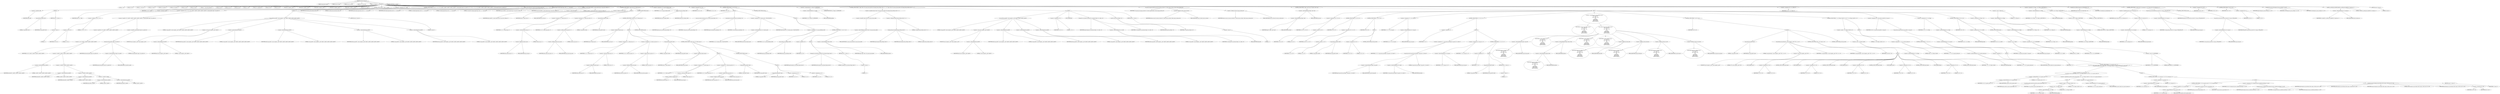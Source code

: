 digraph hostapd_notif_assoc {  
"1000123" [label = "(METHOD,hostapd_notif_assoc)" ]
"1000124" [label = "(PARAM,hostapd_data *hapd)" ]
"1000125" [label = "(PARAM,const u8 *addr)" ]
"1000126" [label = "(PARAM,const u8 *req_ies)" ]
"1000127" [label = "(PARAM,size_t req_ies_len)" ]
"1000128" [label = "(PARAM,int reassoc)" ]
"1000129" [label = "(BLOCK,,)" ]
"1000130" [label = "(LOCAL,v7: int)" ]
"1000131" [label = "(LOCAL,v10: int)" ]
"1000132" [label = "(LOCAL,v11: const u8 *)" ]
"1000133" [label = "(LOCAL,v12: size_t)" ]
"1000134" [label = "(LOCAL,v13: sta_info *)" ]
"1000135" [label = "(LOCAL,v14: sta_info *)" ]
"1000136" [label = "(LOCAL,v15: int)" ]
"1000137" [label = "(LOCAL,v16: bool)" ]
"1000138" [label = "(LOCAL,v17: wpa_state_machine *)" ]
"1000139" [label = "(LOCAL,v18: int)" ]
"1000140" [label = "(LOCAL,v19: u8 *)" ]
"1000141" [label = "(LOCAL,v20: int)" ]
"1000142" [label = "(LOCAL,v21: u32)" ]
"1000143" [label = "(LOCAL,v22: unsigned int)" ]
"1000144" [label = "(LOCAL,v23: int)" ]
"1000145" [label = "(LOCAL,v24: int)" ]
"1000146" [label = "(LOCAL,fmt: unsigned __int8 *)" ]
"1000147" [label = "(LOCAL,fmta: unsigned __int8 *)" ]
"1000148" [label = "(LOCAL,fmtb: unsigned __int8 *)" ]
"1000149" [label = "(LOCAL,fmtc: unsigned __int8 *)" ]
"1000150" [label = "(LOCAL,elems: ieee802_11_elems)" ]
"1000151" [label = "(LOCAL,buf: u8 [ 1064 ])" ]
"1000152" [label = "(CONTROL_STRUCTURE,if ( !addr ),if ( !addr ))" ]
"1000153" [label = "(<operator>.logicalNot,!addr)" ]
"1000154" [label = "(IDENTIFIER,addr,!addr)" ]
"1000155" [label = "(BLOCK,,)" ]
"1000156" [label = "(wpa_printf,wpa_printf(2, fmt))" ]
"1000157" [label = "(LITERAL,2,wpa_printf(2, fmt))" ]
"1000158" [label = "(IDENTIFIER,fmt,wpa_printf(2, fmt))" ]
"1000159" [label = "(RETURN,return -1;,return -1;)" ]
"1000160" [label = "(<operator>.minus,-1)" ]
"1000161" [label = "(LITERAL,1,-1)" ]
"1000162" [label = "(<operator>.assignment,v10 = *addr)" ]
"1000163" [label = "(IDENTIFIER,v10,v10 = *addr)" ]
"1000164" [label = "(<operator>.indirection,*addr)" ]
"1000165" [label = "(IDENTIFIER,addr,v10 = *addr)" ]
"1000166" [label = "(CONTROL_STRUCTURE,if ( (v10 & 1) != 0 || !(v10 | addr[1] | addr[2] | addr[3] | addr[4] | addr[5]) || !memcmp(addr, hapd->own_addr, 6u) ),if ( (v10 & 1) != 0 || !(v10 | addr[1] | addr[2] | addr[3] | addr[4] | addr[5]) || !memcmp(addr, hapd->own_addr, 6u) ))" ]
"1000167" [label = "(<operator>.logicalOr,(v10 & 1) != 0 || !(v10 | addr[1] | addr[2] | addr[3] | addr[4] | addr[5]) || !memcmp(addr, hapd->own_addr, 6u))" ]
"1000168" [label = "(<operator>.notEquals,(v10 & 1) != 0)" ]
"1000169" [label = "(<operator>.and,v10 & 1)" ]
"1000170" [label = "(IDENTIFIER,v10,v10 & 1)" ]
"1000171" [label = "(LITERAL,1,v10 & 1)" ]
"1000172" [label = "(LITERAL,0,(v10 & 1) != 0)" ]
"1000173" [label = "(<operator>.logicalOr,!(v10 | addr[1] | addr[2] | addr[3] | addr[4] | addr[5]) || !memcmp(addr, hapd->own_addr, 6u))" ]
"1000174" [label = "(<operator>.logicalNot,!(v10 | addr[1] | addr[2] | addr[3] | addr[4] | addr[5]))" ]
"1000175" [label = "(<operator>.or,v10 | addr[1] | addr[2] | addr[3] | addr[4] | addr[5])" ]
"1000176" [label = "(IDENTIFIER,v10,v10 | addr[1] | addr[2] | addr[3] | addr[4] | addr[5])" ]
"1000177" [label = "(<operator>.or,addr[1] | addr[2] | addr[3] | addr[4] | addr[5])" ]
"1000178" [label = "(<operator>.indirectIndexAccess,addr[1])" ]
"1000179" [label = "(IDENTIFIER,addr,addr[1] | addr[2] | addr[3] | addr[4] | addr[5])" ]
"1000180" [label = "(LITERAL,1,addr[1] | addr[2] | addr[3] | addr[4] | addr[5])" ]
"1000181" [label = "(<operator>.or,addr[2] | addr[3] | addr[4] | addr[5])" ]
"1000182" [label = "(<operator>.indirectIndexAccess,addr[2])" ]
"1000183" [label = "(IDENTIFIER,addr,addr[2] | addr[3] | addr[4] | addr[5])" ]
"1000184" [label = "(LITERAL,2,addr[2] | addr[3] | addr[4] | addr[5])" ]
"1000185" [label = "(<operator>.or,addr[3] | addr[4] | addr[5])" ]
"1000186" [label = "(<operator>.indirectIndexAccess,addr[3])" ]
"1000187" [label = "(IDENTIFIER,addr,addr[3] | addr[4] | addr[5])" ]
"1000188" [label = "(LITERAL,3,addr[3] | addr[4] | addr[5])" ]
"1000189" [label = "(<operator>.or,addr[4] | addr[5])" ]
"1000190" [label = "(<operator>.indirectIndexAccess,addr[4])" ]
"1000191" [label = "(IDENTIFIER,addr,addr[4] | addr[5])" ]
"1000192" [label = "(LITERAL,4,addr[4] | addr[5])" ]
"1000193" [label = "(<operator>.indirectIndexAccess,addr[5])" ]
"1000194" [label = "(IDENTIFIER,addr,addr[4] | addr[5])" ]
"1000195" [label = "(LITERAL,5,addr[4] | addr[5])" ]
"1000196" [label = "(<operator>.logicalNot,!memcmp(addr, hapd->own_addr, 6u))" ]
"1000197" [label = "(memcmp,memcmp(addr, hapd->own_addr, 6u))" ]
"1000198" [label = "(IDENTIFIER,addr,memcmp(addr, hapd->own_addr, 6u))" ]
"1000199" [label = "(<operator>.indirectFieldAccess,hapd->own_addr)" ]
"1000200" [label = "(IDENTIFIER,hapd,memcmp(addr, hapd->own_addr, 6u))" ]
"1000201" [label = "(FIELD_IDENTIFIER,own_addr,own_addr)" ]
"1000202" [label = "(LITERAL,6u,memcmp(addr, hapd->own_addr, 6u))" ]
"1000203" [label = "(BLOCK,,)" ]
"1000204" [label = "(wpa_printf,wpa_printf(2, (const unsigned __int8 *)addr[1], addr[2], addr[3], addr[4], addr[5]))" ]
"1000205" [label = "(LITERAL,2,wpa_printf(2, (const unsigned __int8 *)addr[1], addr[2], addr[3], addr[4], addr[5]))" ]
"1000206" [label = "(<operator>.cast,(const unsigned __int8 *)addr[1])" ]
"1000207" [label = "(UNKNOWN,const unsigned __int8 *,const unsigned __int8 *)" ]
"1000208" [label = "(<operator>.indirectIndexAccess,addr[1])" ]
"1000209" [label = "(IDENTIFIER,addr,(const unsigned __int8 *)addr[1])" ]
"1000210" [label = "(LITERAL,1,(const unsigned __int8 *)addr[1])" ]
"1000211" [label = "(<operator>.indirectIndexAccess,addr[2])" ]
"1000212" [label = "(IDENTIFIER,addr,wpa_printf(2, (const unsigned __int8 *)addr[1], addr[2], addr[3], addr[4], addr[5]))" ]
"1000213" [label = "(LITERAL,2,wpa_printf(2, (const unsigned __int8 *)addr[1], addr[2], addr[3], addr[4], addr[5]))" ]
"1000214" [label = "(<operator>.indirectIndexAccess,addr[3])" ]
"1000215" [label = "(IDENTIFIER,addr,wpa_printf(2, (const unsigned __int8 *)addr[1], addr[2], addr[3], addr[4], addr[5]))" ]
"1000216" [label = "(LITERAL,3,wpa_printf(2, (const unsigned __int8 *)addr[1], addr[2], addr[3], addr[4], addr[5]))" ]
"1000217" [label = "(<operator>.indirectIndexAccess,addr[4])" ]
"1000218" [label = "(IDENTIFIER,addr,wpa_printf(2, (const unsigned __int8 *)addr[1], addr[2], addr[3], addr[4], addr[5]))" ]
"1000219" [label = "(LITERAL,4,wpa_printf(2, (const unsigned __int8 *)addr[1], addr[2], addr[3], addr[4], addr[5]))" ]
"1000220" [label = "(<operator>.indirectIndexAccess,addr[5])" ]
"1000221" [label = "(IDENTIFIER,addr,wpa_printf(2, (const unsigned __int8 *)addr[1], addr[2], addr[3], addr[4], addr[5]))" ]
"1000222" [label = "(LITERAL,5,wpa_printf(2, (const unsigned __int8 *)addr[1], addr[2], addr[3], addr[4], addr[5]))" ]
"1000223" [label = "(RETURN,return 0;,return 0;)" ]
"1000224" [label = "(LITERAL,0,return 0;)" ]
"1000225" [label = "(random_add_randomness,random_add_randomness(addr, 6u))" ]
"1000226" [label = "(IDENTIFIER,addr,random_add_randomness(addr, 6u))" ]
"1000227" [label = "(LITERAL,6u,random_add_randomness(addr, 6u))" ]
"1000228" [label = "(hostapd_logger,hostapd_logger(hapd, addr, 1u, 2, \"associated\"))" ]
"1000229" [label = "(IDENTIFIER,hapd,hostapd_logger(hapd, addr, 1u, 2, \"associated\"))" ]
"1000230" [label = "(IDENTIFIER,addr,hostapd_logger(hapd, addr, 1u, 2, \"associated\"))" ]
"1000231" [label = "(LITERAL,1u,hostapd_logger(hapd, addr, 1u, 2, \"associated\"))" ]
"1000232" [label = "(LITERAL,2,hostapd_logger(hapd, addr, 1u, 2, \"associated\"))" ]
"1000233" [label = "(LITERAL,\"associated\",hostapd_logger(hapd, addr, 1u, 2, \"associated\"))" ]
"1000234" [label = "(ieee802_11_parse_elems,ieee802_11_parse_elems(req_ies, req_ies_len, &elems, 0))" ]
"1000235" [label = "(IDENTIFIER,req_ies,ieee802_11_parse_elems(req_ies, req_ies_len, &elems, 0))" ]
"1000236" [label = "(IDENTIFIER,req_ies_len,ieee802_11_parse_elems(req_ies, req_ies_len, &elems, 0))" ]
"1000237" [label = "(<operator>.addressOf,&elems)" ]
"1000238" [label = "(IDENTIFIER,elems,ieee802_11_parse_elems(req_ies, req_ies_len, &elems, 0))" ]
"1000239" [label = "(LITERAL,0,ieee802_11_parse_elems(req_ies, req_ies_len, &elems, 0))" ]
"1000240" [label = "(CONTROL_STRUCTURE,if ( elems.wps_ie ),if ( elems.wps_ie ))" ]
"1000241" [label = "(<operator>.fieldAccess,elems.wps_ie)" ]
"1000242" [label = "(IDENTIFIER,elems,if ( elems.wps_ie ))" ]
"1000243" [label = "(FIELD_IDENTIFIER,wps_ie,wps_ie)" ]
"1000244" [label = "(BLOCK,,)" ]
"1000245" [label = "(<operator>.assignment,v11 = elems.wps_ie - 2)" ]
"1000246" [label = "(IDENTIFIER,v11,v11 = elems.wps_ie - 2)" ]
"1000247" [label = "(<operator>.subtraction,elems.wps_ie - 2)" ]
"1000248" [label = "(<operator>.fieldAccess,elems.wps_ie)" ]
"1000249" [label = "(IDENTIFIER,elems,elems.wps_ie - 2)" ]
"1000250" [label = "(FIELD_IDENTIFIER,wps_ie,wps_ie)" ]
"1000251" [label = "(LITERAL,2,elems.wps_ie - 2)" ]
"1000252" [label = "(<operator>.assignment,v12 = elems.wps_ie_len + 2)" ]
"1000253" [label = "(IDENTIFIER,v12,v12 = elems.wps_ie_len + 2)" ]
"1000254" [label = "(<operator>.addition,elems.wps_ie_len + 2)" ]
"1000255" [label = "(<operator>.fieldAccess,elems.wps_ie_len)" ]
"1000256" [label = "(IDENTIFIER,elems,elems.wps_ie_len + 2)" ]
"1000257" [label = "(FIELD_IDENTIFIER,wps_ie_len,wps_ie_len)" ]
"1000258" [label = "(LITERAL,2,elems.wps_ie_len + 2)" ]
"1000259" [label = "(wpa_printf,wpa_printf(2, fmta))" ]
"1000260" [label = "(LITERAL,2,wpa_printf(2, fmta))" ]
"1000261" [label = "(IDENTIFIER,fmta,wpa_printf(2, fmta))" ]
"1000262" [label = "(CONTROL_STRUCTURE,else,else)" ]
"1000263" [label = "(CONTROL_STRUCTURE,if ( elems.rsn_ie ),if ( elems.rsn_ie ))" ]
"1000264" [label = "(<operator>.fieldAccess,elems.rsn_ie)" ]
"1000265" [label = "(IDENTIFIER,elems,if ( elems.rsn_ie ))" ]
"1000266" [label = "(FIELD_IDENTIFIER,rsn_ie,rsn_ie)" ]
"1000267" [label = "(BLOCK,,)" ]
"1000268" [label = "(<operator>.assignment,v11 = elems.rsn_ie - 2)" ]
"1000269" [label = "(IDENTIFIER,v11,v11 = elems.rsn_ie - 2)" ]
"1000270" [label = "(<operator>.subtraction,elems.rsn_ie - 2)" ]
"1000271" [label = "(<operator>.fieldAccess,elems.rsn_ie)" ]
"1000272" [label = "(IDENTIFIER,elems,elems.rsn_ie - 2)" ]
"1000273" [label = "(FIELD_IDENTIFIER,rsn_ie,rsn_ie)" ]
"1000274" [label = "(LITERAL,2,elems.rsn_ie - 2)" ]
"1000275" [label = "(<operator>.assignment,v12 = elems.rsn_ie_len + 2)" ]
"1000276" [label = "(IDENTIFIER,v12,v12 = elems.rsn_ie_len + 2)" ]
"1000277" [label = "(<operator>.addition,elems.rsn_ie_len + 2)" ]
"1000278" [label = "(<operator>.fieldAccess,elems.rsn_ie_len)" ]
"1000279" [label = "(IDENTIFIER,elems,elems.rsn_ie_len + 2)" ]
"1000280" [label = "(FIELD_IDENTIFIER,rsn_ie_len,rsn_ie_len)" ]
"1000281" [label = "(LITERAL,2,elems.rsn_ie_len + 2)" ]
"1000282" [label = "(wpa_printf,wpa_printf(2, fmta))" ]
"1000283" [label = "(LITERAL,2,wpa_printf(2, fmta))" ]
"1000284" [label = "(IDENTIFIER,fmta,wpa_printf(2, fmta))" ]
"1000285" [label = "(CONTROL_STRUCTURE,else,else)" ]
"1000286" [label = "(CONTROL_STRUCTURE,if ( elems.wpa_ie ),if ( elems.wpa_ie ))" ]
"1000287" [label = "(<operator>.fieldAccess,elems.wpa_ie)" ]
"1000288" [label = "(IDENTIFIER,elems,if ( elems.wpa_ie ))" ]
"1000289" [label = "(FIELD_IDENTIFIER,wpa_ie,wpa_ie)" ]
"1000290" [label = "(BLOCK,,)" ]
"1000291" [label = "(<operator>.assignment,v11 = elems.wpa_ie - 2)" ]
"1000292" [label = "(IDENTIFIER,v11,v11 = elems.wpa_ie - 2)" ]
"1000293" [label = "(<operator>.subtraction,elems.wpa_ie - 2)" ]
"1000294" [label = "(<operator>.fieldAccess,elems.wpa_ie)" ]
"1000295" [label = "(IDENTIFIER,elems,elems.wpa_ie - 2)" ]
"1000296" [label = "(FIELD_IDENTIFIER,wpa_ie,wpa_ie)" ]
"1000297" [label = "(LITERAL,2,elems.wpa_ie - 2)" ]
"1000298" [label = "(<operator>.assignment,v12 = elems.wpa_ie_len + 2)" ]
"1000299" [label = "(IDENTIFIER,v12,v12 = elems.wpa_ie_len + 2)" ]
"1000300" [label = "(<operator>.addition,elems.wpa_ie_len + 2)" ]
"1000301" [label = "(<operator>.fieldAccess,elems.wpa_ie_len)" ]
"1000302" [label = "(IDENTIFIER,elems,elems.wpa_ie_len + 2)" ]
"1000303" [label = "(FIELD_IDENTIFIER,wpa_ie_len,wpa_ie_len)" ]
"1000304" [label = "(LITERAL,2,elems.wpa_ie_len + 2)" ]
"1000305" [label = "(wpa_printf,wpa_printf(2, fmta))" ]
"1000306" [label = "(LITERAL,2,wpa_printf(2, fmta))" ]
"1000307" [label = "(IDENTIFIER,fmta,wpa_printf(2, fmta))" ]
"1000308" [label = "(CONTROL_STRUCTURE,else,else)" ]
"1000309" [label = "(BLOCK,,)" ]
"1000310" [label = "(wpa_printf,wpa_printf(2, fmta))" ]
"1000311" [label = "(LITERAL,2,wpa_printf(2, fmta))" ]
"1000312" [label = "(IDENTIFIER,fmta,wpa_printf(2, fmta))" ]
"1000313" [label = "(<operator>.assignment,v12 = 0)" ]
"1000314" [label = "(IDENTIFIER,v12,v12 = 0)" ]
"1000315" [label = "(LITERAL,0,v12 = 0)" ]
"1000316" [label = "(<operator>.assignment,v11 = 0)" ]
"1000317" [label = "(IDENTIFIER,v11,v11 = 0)" ]
"1000318" [label = "(LITERAL,0,v11 = 0)" ]
"1000319" [label = "(<operator>.assignment,v13 = ap_get_sta(hapd, addr))" ]
"1000320" [label = "(IDENTIFIER,v13,v13 = ap_get_sta(hapd, addr))" ]
"1000321" [label = "(ap_get_sta,ap_get_sta(hapd, addr))" ]
"1000322" [label = "(IDENTIFIER,hapd,ap_get_sta(hapd, addr))" ]
"1000323" [label = "(IDENTIFIER,addr,ap_get_sta(hapd, addr))" ]
"1000324" [label = "(<operator>.assignment,v14 = v13)" ]
"1000325" [label = "(IDENTIFIER,v14,v14 = v13)" ]
"1000326" [label = "(IDENTIFIER,v13,v14 = v13)" ]
"1000327" [label = "(CONTROL_STRUCTURE,if ( v13 ),if ( v13 ))" ]
"1000328" [label = "(IDENTIFIER,v13,if ( v13 ))" ]
"1000329" [label = "(BLOCK,,)" ]
"1000330" [label = "(ap_sta_no_session_timeout,ap_sta_no_session_timeout(hapd, v13))" ]
"1000331" [label = "(IDENTIFIER,hapd,ap_sta_no_session_timeout(hapd, v13))" ]
"1000332" [label = "(IDENTIFIER,v13,ap_sta_no_session_timeout(hapd, v13))" ]
"1000333" [label = "(accounting_sta_stop,accounting_sta_stop(hapd, v14))" ]
"1000334" [label = "(IDENTIFIER,hapd,accounting_sta_stop(hapd, v14))" ]
"1000335" [label = "(IDENTIFIER,v14,accounting_sta_stop(hapd, v14))" ]
"1000336" [label = "(<operator>.assignment,v14->timeout_next = STA_NULLFUNC)" ]
"1000337" [label = "(<operator>.indirectFieldAccess,v14->timeout_next)" ]
"1000338" [label = "(IDENTIFIER,v14,v14->timeout_next = STA_NULLFUNC)" ]
"1000339" [label = "(FIELD_IDENTIFIER,timeout_next,timeout_next)" ]
"1000340" [label = "(IDENTIFIER,STA_NULLFUNC,v14->timeout_next = STA_NULLFUNC)" ]
"1000341" [label = "(CONTROL_STRUCTURE,else,else)" ]
"1000342" [label = "(BLOCK,,)" ]
"1000343" [label = "(<operator>.assignment,v14 = ap_sta_add(hapd, addr))" ]
"1000344" [label = "(IDENTIFIER,v14,v14 = ap_sta_add(hapd, addr))" ]
"1000345" [label = "(ap_sta_add,ap_sta_add(hapd, addr))" ]
"1000346" [label = "(IDENTIFIER,hapd,ap_sta_add(hapd, addr))" ]
"1000347" [label = "(IDENTIFIER,addr,ap_sta_add(hapd, addr))" ]
"1000348" [label = "(CONTROL_STRUCTURE,if ( !v14 ),if ( !v14 ))" ]
"1000349" [label = "(<operator>.logicalNot,!v14)" ]
"1000350" [label = "(IDENTIFIER,v14,!v14)" ]
"1000351" [label = "(BLOCK,,)" ]
"1000352" [label = "(hostapd_drv_sta_disassoc,hostapd_drv_sta_disassoc(hapd, addr, 5))" ]
"1000353" [label = "(IDENTIFIER,hapd,hostapd_drv_sta_disassoc(hapd, addr, 5))" ]
"1000354" [label = "(IDENTIFIER,addr,hostapd_drv_sta_disassoc(hapd, addr, 5))" ]
"1000355" [label = "(LITERAL,5,hostapd_drv_sta_disassoc(hapd, addr, 5))" ]
"1000356" [label = "(RETURN,return -1;,return -1;)" ]
"1000357" [label = "(<operator>.minus,-1)" ]
"1000358" [label = "(LITERAL,1,-1)" ]
"1000359" [label = "(<operators>.assignmentAnd,v14->flags &= 0xFFFECFFF)" ]
"1000360" [label = "(<operator>.indirectFieldAccess,v14->flags)" ]
"1000361" [label = "(IDENTIFIER,v14,v14->flags &= 0xFFFECFFF)" ]
"1000362" [label = "(FIELD_IDENTIFIER,flags,flags)" ]
"1000363" [label = "(LITERAL,0xFFFECFFF,v14->flags &= 0xFFFECFFF)" ]
"1000364" [label = "(CONTROL_STRUCTURE,if ( !hapd->iface->drv_max_acl_mac_addrs && hostapd_check_acl(hapd, addr, 0) != 1 ),if ( !hapd->iface->drv_max_acl_mac_addrs && hostapd_check_acl(hapd, addr, 0) != 1 ))" ]
"1000365" [label = "(<operator>.logicalAnd,!hapd->iface->drv_max_acl_mac_addrs && hostapd_check_acl(hapd, addr, 0) != 1)" ]
"1000366" [label = "(<operator>.logicalNot,!hapd->iface->drv_max_acl_mac_addrs)" ]
"1000367" [label = "(<operator>.indirectFieldAccess,hapd->iface->drv_max_acl_mac_addrs)" ]
"1000368" [label = "(<operator>.indirectFieldAccess,hapd->iface)" ]
"1000369" [label = "(IDENTIFIER,hapd,!hapd->iface->drv_max_acl_mac_addrs)" ]
"1000370" [label = "(FIELD_IDENTIFIER,iface,iface)" ]
"1000371" [label = "(FIELD_IDENTIFIER,drv_max_acl_mac_addrs,drv_max_acl_mac_addrs)" ]
"1000372" [label = "(<operator>.notEquals,hostapd_check_acl(hapd, addr, 0) != 1)" ]
"1000373" [label = "(hostapd_check_acl,hostapd_check_acl(hapd, addr, 0))" ]
"1000374" [label = "(IDENTIFIER,hapd,hostapd_check_acl(hapd, addr, 0))" ]
"1000375" [label = "(IDENTIFIER,addr,hostapd_check_acl(hapd, addr, 0))" ]
"1000376" [label = "(LITERAL,0,hostapd_check_acl(hapd, addr, 0))" ]
"1000377" [label = "(LITERAL,1,hostapd_check_acl(hapd, addr, 0) != 1)" ]
"1000378" [label = "(BLOCK,,)" ]
"1000379" [label = "(wpa_printf,wpa_printf(3, (const unsigned __int8 *)addr[2], addr[3], addr[4], addr[5]))" ]
"1000380" [label = "(LITERAL,3,wpa_printf(3, (const unsigned __int8 *)addr[2], addr[3], addr[4], addr[5]))" ]
"1000381" [label = "(<operator>.cast,(const unsigned __int8 *)addr[2])" ]
"1000382" [label = "(UNKNOWN,const unsigned __int8 *,const unsigned __int8 *)" ]
"1000383" [label = "(<operator>.indirectIndexAccess,addr[2])" ]
"1000384" [label = "(IDENTIFIER,addr,(const unsigned __int8 *)addr[2])" ]
"1000385" [label = "(LITERAL,2,(const unsigned __int8 *)addr[2])" ]
"1000386" [label = "(<operator>.indirectIndexAccess,addr[3])" ]
"1000387" [label = "(IDENTIFIER,addr,wpa_printf(3, (const unsigned __int8 *)addr[2], addr[3], addr[4], addr[5]))" ]
"1000388" [label = "(LITERAL,3,wpa_printf(3, (const unsigned __int8 *)addr[2], addr[3], addr[4], addr[5]))" ]
"1000389" [label = "(<operator>.indirectIndexAccess,addr[4])" ]
"1000390" [label = "(IDENTIFIER,addr,wpa_printf(3, (const unsigned __int8 *)addr[2], addr[3], addr[4], addr[5]))" ]
"1000391" [label = "(LITERAL,4,wpa_printf(3, (const unsigned __int8 *)addr[2], addr[3], addr[4], addr[5]))" ]
"1000392" [label = "(<operator>.indirectIndexAccess,addr[5])" ]
"1000393" [label = "(IDENTIFIER,addr,wpa_printf(3, (const unsigned __int8 *)addr[2], addr[3], addr[4], addr[5]))" ]
"1000394" [label = "(LITERAL,5,wpa_printf(3, (const unsigned __int8 *)addr[2], addr[3], addr[4], addr[5]))" ]
"1000395" [label = "(<operator>.assignment,v15 = 1)" ]
"1000396" [label = "(IDENTIFIER,v15,v15 = 1)" ]
"1000397" [label = "(LITERAL,1,v15 = 1)" ]
"1000398" [label = "(JUMP_TARGET,fail)" ]
"1000399" [label = "(hostapd_drv_sta_disassoc,hostapd_drv_sta_disassoc(hapd, v14->addr, v15))" ]
"1000400" [label = "(IDENTIFIER,hapd,hostapd_drv_sta_disassoc(hapd, v14->addr, v15))" ]
"1000401" [label = "(<operator>.indirectFieldAccess,v14->addr)" ]
"1000402" [label = "(IDENTIFIER,v14,hostapd_drv_sta_disassoc(hapd, v14->addr, v15))" ]
"1000403" [label = "(FIELD_IDENTIFIER,addr,addr)" ]
"1000404" [label = "(IDENTIFIER,v15,hostapd_drv_sta_disassoc(hapd, v14->addr, v15))" ]
"1000405" [label = "(ap_free_sta,ap_free_sta(hapd, v14))" ]
"1000406" [label = "(IDENTIFIER,hapd,ap_free_sta(hapd, v14))" ]
"1000407" [label = "(IDENTIFIER,v14,ap_free_sta(hapd, v14))" ]
"1000408" [label = "(RETURN,return -1;,return -1;)" ]
"1000409" [label = "(<operator>.minus,-1)" ]
"1000410" [label = "(LITERAL,1,-1)" ]
"1000411" [label = "(ap_copy_sta_supp_op_classes,ap_copy_sta_supp_op_classes(v14, elems.supp_op_classes, elems.supp_op_classes_len))" ]
"1000412" [label = "(IDENTIFIER,v14,ap_copy_sta_supp_op_classes(v14, elems.supp_op_classes, elems.supp_op_classes_len))" ]
"1000413" [label = "(<operator>.fieldAccess,elems.supp_op_classes)" ]
"1000414" [label = "(IDENTIFIER,elems,ap_copy_sta_supp_op_classes(v14, elems.supp_op_classes, elems.supp_op_classes_len))" ]
"1000415" [label = "(FIELD_IDENTIFIER,supp_op_classes,supp_op_classes)" ]
"1000416" [label = "(<operator>.fieldAccess,elems.supp_op_classes_len)" ]
"1000417" [label = "(IDENTIFIER,elems,ap_copy_sta_supp_op_classes(v14, elems.supp_op_classes, elems.supp_op_classes_len))" ]
"1000418" [label = "(FIELD_IDENTIFIER,supp_op_classes_len,supp_op_classes_len)" ]
"1000419" [label = "(CONTROL_STRUCTURE,if ( hapd->conf->wpa ),if ( hapd->conf->wpa ))" ]
"1000420" [label = "(<operator>.indirectFieldAccess,hapd->conf->wpa)" ]
"1000421" [label = "(<operator>.indirectFieldAccess,hapd->conf)" ]
"1000422" [label = "(IDENTIFIER,hapd,if ( hapd->conf->wpa ))" ]
"1000423" [label = "(FIELD_IDENTIFIER,conf,conf)" ]
"1000424" [label = "(FIELD_IDENTIFIER,wpa,wpa)" ]
"1000425" [label = "(BLOCK,,)" ]
"1000426" [label = "(<operator>.assignment,v16 = v12 == 0)" ]
"1000427" [label = "(IDENTIFIER,v16,v16 = v12 == 0)" ]
"1000428" [label = "(<operator>.equals,v12 == 0)" ]
"1000429" [label = "(IDENTIFIER,v12,v12 == 0)" ]
"1000430" [label = "(LITERAL,0,v12 == 0)" ]
"1000431" [label = "(CONTROL_STRUCTURE,if ( v12 ),if ( v12 ))" ]
"1000432" [label = "(IDENTIFIER,v12,if ( v12 ))" ]
"1000433" [label = "(<operator>.assignment,v16 = v11 == 0)" ]
"1000434" [label = "(IDENTIFIER,v16,v16 = v11 == 0)" ]
"1000435" [label = "(<operator>.equals,v11 == 0)" ]
"1000436" [label = "(IDENTIFIER,v11,v11 == 0)" ]
"1000437" [label = "(LITERAL,0,v11 == 0)" ]
"1000438" [label = "(CONTROL_STRUCTURE,if ( v16 ),if ( v16 ))" ]
"1000439" [label = "(IDENTIFIER,v16,if ( v16 ))" ]
"1000440" [label = "(BLOCK,,)" ]
"1000441" [label = "(wpa_printf,wpa_printf(2, fmtb))" ]
"1000442" [label = "(LITERAL,2,wpa_printf(2, fmtb))" ]
"1000443" [label = "(IDENTIFIER,fmtb,wpa_printf(2, fmtb))" ]
"1000444" [label = "(<operator>.assignment,v15 = 13)" ]
"1000445" [label = "(IDENTIFIER,v15,v15 = 13)" ]
"1000446" [label = "(LITERAL,13,v15 = 13)" ]
"1000447" [label = "(CONTROL_STRUCTURE,goto fail;,goto fail;)" ]
"1000448" [label = "(<operator>.assignment,v17 = v14->wpa_sm)" ]
"1000449" [label = "(IDENTIFIER,v17,v17 = v14->wpa_sm)" ]
"1000450" [label = "(<operator>.indirectFieldAccess,v14->wpa_sm)" ]
"1000451" [label = "(IDENTIFIER,v14,v17 = v14->wpa_sm)" ]
"1000452" [label = "(FIELD_IDENTIFIER,wpa_sm,wpa_sm)" ]
"1000453" [label = "(CONTROL_STRUCTURE,if ( !v17 ),if ( !v17 ))" ]
"1000454" [label = "(<operator>.logicalNot,!v17)" ]
"1000455" [label = "(IDENTIFIER,v17,!v17)" ]
"1000456" [label = "(BLOCK,,)" ]
"1000457" [label = "(<operator>.assignment,v17 = wpa_auth_sta_init(hapd->wpa_auth, v14->addr, 0))" ]
"1000458" [label = "(IDENTIFIER,v17,v17 = wpa_auth_sta_init(hapd->wpa_auth, v14->addr, 0))" ]
"1000459" [label = "(wpa_auth_sta_init,wpa_auth_sta_init(hapd->wpa_auth, v14->addr, 0))" ]
"1000460" [label = "(<operator>.indirectFieldAccess,hapd->wpa_auth)" ]
"1000461" [label = "(IDENTIFIER,hapd,wpa_auth_sta_init(hapd->wpa_auth, v14->addr, 0))" ]
"1000462" [label = "(FIELD_IDENTIFIER,wpa_auth,wpa_auth)" ]
"1000463" [label = "(<operator>.indirectFieldAccess,v14->addr)" ]
"1000464" [label = "(IDENTIFIER,v14,wpa_auth_sta_init(hapd->wpa_auth, v14->addr, 0))" ]
"1000465" [label = "(FIELD_IDENTIFIER,addr,addr)" ]
"1000466" [label = "(LITERAL,0,wpa_auth_sta_init(hapd->wpa_auth, v14->addr, 0))" ]
"1000467" [label = "(<operator>.assignment,v14->wpa_sm = v17)" ]
"1000468" [label = "(<operator>.indirectFieldAccess,v14->wpa_sm)" ]
"1000469" [label = "(IDENTIFIER,v14,v14->wpa_sm = v17)" ]
"1000470" [label = "(FIELD_IDENTIFIER,wpa_sm,wpa_sm)" ]
"1000471" [label = "(IDENTIFIER,v17,v14->wpa_sm = v17)" ]
"1000472" [label = "(CONTROL_STRUCTURE,if ( !v17 ),if ( !v17 ))" ]
"1000473" [label = "(<operator>.logicalNot,!v17)" ]
"1000474" [label = "(IDENTIFIER,v17,!v17)" ]
"1000475" [label = "(BLOCK,,)" ]
"1000476" [label = "(wpa_printf,wpa_printf(5, fmtb))" ]
"1000477" [label = "(LITERAL,5,wpa_printf(5, fmtb))" ]
"1000478" [label = "(IDENTIFIER,fmtb,wpa_printf(5, fmtb))" ]
"1000479" [label = "(RETURN,return -1;,return -1;)" ]
"1000480" [label = "(<operator>.minus,-1)" ]
"1000481" [label = "(LITERAL,1,-1)" ]
"1000482" [label = "(<operator>.assignment,v18 = wpa_validate_wpa_ie(\n            hapd->wpa_auth,\n            v17,\n            hapd->iface->freq,\n            v11,\n            v12,\n            elems.mdie,\n            elems.mdie_len,\n            elems.owe_dh,\n            elems.owe_dh_len))" ]
"1000483" [label = "(IDENTIFIER,v18,v18 = wpa_validate_wpa_ie(\n            hapd->wpa_auth,\n            v17,\n            hapd->iface->freq,\n            v11,\n            v12,\n            elems.mdie,\n            elems.mdie_len,\n            elems.owe_dh,\n            elems.owe_dh_len))" ]
"1000484" [label = "(wpa_validate_wpa_ie,wpa_validate_wpa_ie(\n            hapd->wpa_auth,\n            v17,\n            hapd->iface->freq,\n            v11,\n            v12,\n            elems.mdie,\n            elems.mdie_len,\n            elems.owe_dh,\n            elems.owe_dh_len))" ]
"1000485" [label = "(<operator>.indirectFieldAccess,hapd->wpa_auth)" ]
"1000486" [label = "(IDENTIFIER,hapd,wpa_validate_wpa_ie(\n            hapd->wpa_auth,\n            v17,\n            hapd->iface->freq,\n            v11,\n            v12,\n            elems.mdie,\n            elems.mdie_len,\n            elems.owe_dh,\n            elems.owe_dh_len))" ]
"1000487" [label = "(FIELD_IDENTIFIER,wpa_auth,wpa_auth)" ]
"1000488" [label = "(IDENTIFIER,v17,wpa_validate_wpa_ie(\n            hapd->wpa_auth,\n            v17,\n            hapd->iface->freq,\n            v11,\n            v12,\n            elems.mdie,\n            elems.mdie_len,\n            elems.owe_dh,\n            elems.owe_dh_len))" ]
"1000489" [label = "(<operator>.indirectFieldAccess,hapd->iface->freq)" ]
"1000490" [label = "(<operator>.indirectFieldAccess,hapd->iface)" ]
"1000491" [label = "(IDENTIFIER,hapd,wpa_validate_wpa_ie(\n            hapd->wpa_auth,\n            v17,\n            hapd->iface->freq,\n            v11,\n            v12,\n            elems.mdie,\n            elems.mdie_len,\n            elems.owe_dh,\n            elems.owe_dh_len))" ]
"1000492" [label = "(FIELD_IDENTIFIER,iface,iface)" ]
"1000493" [label = "(FIELD_IDENTIFIER,freq,freq)" ]
"1000494" [label = "(IDENTIFIER,v11,wpa_validate_wpa_ie(\n            hapd->wpa_auth,\n            v17,\n            hapd->iface->freq,\n            v11,\n            v12,\n            elems.mdie,\n            elems.mdie_len,\n            elems.owe_dh,\n            elems.owe_dh_len))" ]
"1000495" [label = "(IDENTIFIER,v12,wpa_validate_wpa_ie(\n            hapd->wpa_auth,\n            v17,\n            hapd->iface->freq,\n            v11,\n            v12,\n            elems.mdie,\n            elems.mdie_len,\n            elems.owe_dh,\n            elems.owe_dh_len))" ]
"1000496" [label = "(<operator>.fieldAccess,elems.mdie)" ]
"1000497" [label = "(IDENTIFIER,elems,wpa_validate_wpa_ie(\n            hapd->wpa_auth,\n            v17,\n            hapd->iface->freq,\n            v11,\n            v12,\n            elems.mdie,\n            elems.mdie_len,\n            elems.owe_dh,\n            elems.owe_dh_len))" ]
"1000498" [label = "(FIELD_IDENTIFIER,mdie,mdie)" ]
"1000499" [label = "(<operator>.fieldAccess,elems.mdie_len)" ]
"1000500" [label = "(IDENTIFIER,elems,wpa_validate_wpa_ie(\n            hapd->wpa_auth,\n            v17,\n            hapd->iface->freq,\n            v11,\n            v12,\n            elems.mdie,\n            elems.mdie_len,\n            elems.owe_dh,\n            elems.owe_dh_len))" ]
"1000501" [label = "(FIELD_IDENTIFIER,mdie_len,mdie_len)" ]
"1000502" [label = "(<operator>.fieldAccess,elems.owe_dh)" ]
"1000503" [label = "(IDENTIFIER,elems,wpa_validate_wpa_ie(\n            hapd->wpa_auth,\n            v17,\n            hapd->iface->freq,\n            v11,\n            v12,\n            elems.mdie,\n            elems.mdie_len,\n            elems.owe_dh,\n            elems.owe_dh_len))" ]
"1000504" [label = "(FIELD_IDENTIFIER,owe_dh,owe_dh)" ]
"1000505" [label = "(<operator>.fieldAccess,elems.owe_dh_len)" ]
"1000506" [label = "(IDENTIFIER,elems,wpa_validate_wpa_ie(\n            hapd->wpa_auth,\n            v17,\n            hapd->iface->freq,\n            v11,\n            v12,\n            elems.mdie,\n            elems.mdie_len,\n            elems.owe_dh,\n            elems.owe_dh_len))" ]
"1000507" [label = "(FIELD_IDENTIFIER,owe_dh_len,owe_dh_len)" ]
"1000508" [label = "(CONTROL_STRUCTURE,if ( v18 ),if ( v18 ))" ]
"1000509" [label = "(IDENTIFIER,v18,if ( v18 ))" ]
"1000510" [label = "(BLOCK,,)" ]
"1000511" [label = "(wpa_printf,wpa_printf(2, fmtc))" ]
"1000512" [label = "(LITERAL,2,wpa_printf(2, fmtc))" ]
"1000513" [label = "(IDENTIFIER,fmtc,wpa_printf(2, fmtc))" ]
"1000514" [label = "(wpa_hexdump,wpa_hexdump(2, (const unsigned __int8 *)\"IE\", v11, v12))" ]
"1000515" [label = "(LITERAL,2,wpa_hexdump(2, (const unsigned __int8 *)\"IE\", v11, v12))" ]
"1000516" [label = "(<operator>.cast,(const unsigned __int8 *)\"IE\")" ]
"1000517" [label = "(UNKNOWN,const unsigned __int8 *,const unsigned __int8 *)" ]
"1000518" [label = "(LITERAL,\"IE\",(const unsigned __int8 *)\"IE\")" ]
"1000519" [label = "(IDENTIFIER,v11,wpa_hexdump(2, (const unsigned __int8 *)\"IE\", v11, v12))" ]
"1000520" [label = "(IDENTIFIER,v12,wpa_hexdump(2, (const unsigned __int8 *)\"IE\", v11, v12))" ]
"1000521" [label = "(CONTROL_STRUCTURE,switch ( v18 ),switch ( v18 ))" ]
"1000522" [label = "(IDENTIFIER,v18,switch ( v18 ))" ]
"1000523" [label = "(BLOCK,,)" ]
"1000524" [label = "(JUMP_TARGET,case 2)" ]
"1000525" [label = "(<operator>.assignment,v15 = 18)" ]
"1000526" [label = "(IDENTIFIER,v15,v15 = 18)" ]
"1000527" [label = "(LITERAL,18,v15 = 18)" ]
"1000528" [label = "(CONTROL_STRUCTURE,break;,break;)" ]
"1000529" [label = "(JUMP_TARGET,case 3)" ]
"1000530" [label = "(<operator>.assignment,v15 = 19)" ]
"1000531" [label = "(IDENTIFIER,v15,v15 = 19)" ]
"1000532" [label = "(LITERAL,19,v15 = 19)" ]
"1000533" [label = "(CONTROL_STRUCTURE,break;,break;)" ]
"1000534" [label = "(JUMP_TARGET,case 4)" ]
"1000535" [label = "(<operator>.assignment,v15 = 20)" ]
"1000536" [label = "(IDENTIFIER,v15,v15 = 20)" ]
"1000537" [label = "(LITERAL,20,v15 = 20)" ]
"1000538" [label = "(CONTROL_STRUCTURE,break;,break;)" ]
"1000539" [label = "(JUMP_TARGET,case 8)" ]
"1000540" [label = "(<operator>.assignment,v15 = 24)" ]
"1000541" [label = "(IDENTIFIER,v15,v15 = 24)" ]
"1000542" [label = "(LITERAL,24,v15 = 24)" ]
"1000543" [label = "(CONTROL_STRUCTURE,break;,break;)" ]
"1000544" [label = "(JUMP_TARGET,default)" ]
"1000545" [label = "(<operator>.assignment,v15 = 13)" ]
"1000546" [label = "(IDENTIFIER,v15,v15 = 13)" ]
"1000547" [label = "(LITERAL,13,v15 = 13)" ]
"1000548" [label = "(CONTROL_STRUCTURE,break;,break;)" ]
"1000549" [label = "(CONTROL_STRUCTURE,goto fail;,goto fail;)" ]
"1000550" [label = "(CONTROL_STRUCTURE,if ( (~v14->flags & 0x402) == 0 ),if ( (~v14->flags & 0x402) == 0 ))" ]
"1000551" [label = "(<operator>.equals,(~v14->flags & 0x402) == 0)" ]
"1000552" [label = "(<operator>.and,~v14->flags & 0x402)" ]
"1000553" [label = "(<operator>.indirectFieldAccess,~v14->flags)" ]
"1000554" [label = "(IDENTIFIER,~v14,~v14->flags & 0x402)" ]
"1000555" [label = "(FIELD_IDENTIFIER,flags,flags)" ]
"1000556" [label = "(LITERAL,0x402,~v14->flags & 0x402)" ]
"1000557" [label = "(LITERAL,0,(~v14->flags & 0x402) == 0)" ]
"1000558" [label = "(BLOCK,,)" ]
"1000559" [label = "(<operator>.assignment,v7 = v14->sa_query_timed_out)" ]
"1000560" [label = "(IDENTIFIER,v7,v7 = v14->sa_query_timed_out)" ]
"1000561" [label = "(<operator>.indirectFieldAccess,v14->sa_query_timed_out)" ]
"1000562" [label = "(IDENTIFIER,v14,v7 = v14->sa_query_timed_out)" ]
"1000563" [label = "(FIELD_IDENTIFIER,sa_query_timed_out,sa_query_timed_out)" ]
"1000564" [label = "(CONTROL_STRUCTURE,if ( !v7 ),if ( !v7 ))" ]
"1000565" [label = "(<operator>.logicalNot,!v7)" ]
"1000566" [label = "(IDENTIFIER,v7,!v7)" ]
"1000567" [label = "(BLOCK,,)" ]
"1000568" [label = "(CONTROL_STRUCTURE,if ( v14->sa_query_count <= 0\n          || (ap_check_sa_query_timeout(hapd, v14), (~v14->flags & 0x402) == 0) && !v14->sa_query_timed_out ),if ( v14->sa_query_count <= 0\n          || (ap_check_sa_query_timeout(hapd, v14), (~v14->flags & 0x402) == 0) && !v14->sa_query_timed_out ))" ]
"1000569" [label = "(<operator>.logicalOr,v14->sa_query_count <= 0\n          || (ap_check_sa_query_timeout(hapd, v14), (~v14->flags & 0x402) == 0) && !v14->sa_query_timed_out)" ]
"1000570" [label = "(<operator>.lessEqualsThan,v14->sa_query_count <= 0)" ]
"1000571" [label = "(<operator>.indirectFieldAccess,v14->sa_query_count)" ]
"1000572" [label = "(IDENTIFIER,v14,v14->sa_query_count <= 0)" ]
"1000573" [label = "(FIELD_IDENTIFIER,sa_query_count,sa_query_count)" ]
"1000574" [label = "(LITERAL,0,v14->sa_query_count <= 0)" ]
"1000575" [label = "(<operator>.logicalAnd,(ap_check_sa_query_timeout(hapd, v14), (~v14->flags & 0x402) == 0) && !v14->sa_query_timed_out)" ]
"1000576" [label = "(BLOCK,,)" ]
"1000577" [label = "(ap_check_sa_query_timeout,ap_check_sa_query_timeout(hapd, v14))" ]
"1000578" [label = "(IDENTIFIER,hapd,ap_check_sa_query_timeout(hapd, v14))" ]
"1000579" [label = "(IDENTIFIER,v14,ap_check_sa_query_timeout(hapd, v14))" ]
"1000580" [label = "(<operator>.equals,(~v14->flags & 0x402) == 0)" ]
"1000581" [label = "(<operator>.and,~v14->flags & 0x402)" ]
"1000582" [label = "(<operator>.indirectFieldAccess,~v14->flags)" ]
"1000583" [label = "(IDENTIFIER,~v14,~v14->flags & 0x402)" ]
"1000584" [label = "(FIELD_IDENTIFIER,flags,flags)" ]
"1000585" [label = "(LITERAL,0x402,~v14->flags & 0x402)" ]
"1000586" [label = "(LITERAL,0,(~v14->flags & 0x402) == 0)" ]
"1000587" [label = "(<operator>.logicalNot,!v14->sa_query_timed_out)" ]
"1000588" [label = "(<operator>.indirectFieldAccess,v14->sa_query_timed_out)" ]
"1000589" [label = "(IDENTIFIER,v14,!v14->sa_query_timed_out)" ]
"1000590" [label = "(FIELD_IDENTIFIER,sa_query_timed_out,sa_query_timed_out)" ]
"1000591" [label = "(BLOCK,,)" ]
"1000592" [label = "(CONTROL_STRUCTURE,if ( v14->auth_alg != 2 ),if ( v14->auth_alg != 2 ))" ]
"1000593" [label = "(<operator>.notEquals,v14->auth_alg != 2)" ]
"1000594" [label = "(<operator>.indirectFieldAccess,v14->auth_alg)" ]
"1000595" [label = "(IDENTIFIER,v14,v14->auth_alg != 2)" ]
"1000596" [label = "(FIELD_IDENTIFIER,auth_alg,auth_alg)" ]
"1000597" [label = "(LITERAL,2,v14->auth_alg != 2)" ]
"1000598" [label = "(BLOCK,,)" ]
"1000599" [label = "(CONTROL_STRUCTURE,if ( !v14->sa_query_count ),if ( !v14->sa_query_count ))" ]
"1000600" [label = "(<operator>.logicalNot,!v14->sa_query_count)" ]
"1000601" [label = "(<operator>.indirectFieldAccess,v14->sa_query_count)" ]
"1000602" [label = "(IDENTIFIER,v14,!v14->sa_query_count)" ]
"1000603" [label = "(FIELD_IDENTIFIER,sa_query_count,sa_query_count)" ]
"1000604" [label = "(ap_sta_start_sa_query,ap_sta_start_sa_query(hapd, v14))" ]
"1000605" [label = "(IDENTIFIER,hapd,ap_sta_start_sa_query(hapd, v14))" ]
"1000606" [label = "(IDENTIFIER,v14,ap_sta_start_sa_query(hapd, v14))" ]
"1000607" [label = "(<operator>.assignment,v19 = hostapd_eid_assoc_comeback_time(hapd, v14, buf))" ]
"1000608" [label = "(IDENTIFIER,v19,v19 = hostapd_eid_assoc_comeback_time(hapd, v14, buf))" ]
"1000609" [label = "(hostapd_eid_assoc_comeback_time,hostapd_eid_assoc_comeback_time(hapd, v14, buf))" ]
"1000610" [label = "(IDENTIFIER,hapd,hostapd_eid_assoc_comeback_time(hapd, v14, buf))" ]
"1000611" [label = "(IDENTIFIER,v14,hostapd_eid_assoc_comeback_time(hapd, v14, buf))" ]
"1000612" [label = "(IDENTIFIER,buf,hostapd_eid_assoc_comeback_time(hapd, v14, buf))" ]
"1000613" [label = "(hostapd_sta_assoc,hostapd_sta_assoc(hapd, addr, reassoc, 0x1Eu, buf, v19 - buf))" ]
"1000614" [label = "(IDENTIFIER,hapd,hostapd_sta_assoc(hapd, addr, reassoc, 0x1Eu, buf, v19 - buf))" ]
"1000615" [label = "(IDENTIFIER,addr,hostapd_sta_assoc(hapd, addr, reassoc, 0x1Eu, buf, v19 - buf))" ]
"1000616" [label = "(IDENTIFIER,reassoc,hostapd_sta_assoc(hapd, addr, reassoc, 0x1Eu, buf, v19 - buf))" ]
"1000617" [label = "(LITERAL,0x1Eu,hostapd_sta_assoc(hapd, addr, reassoc, 0x1Eu, buf, v19 - buf))" ]
"1000618" [label = "(IDENTIFIER,buf,hostapd_sta_assoc(hapd, addr, reassoc, 0x1Eu, buf, v19 - buf))" ]
"1000619" [label = "(<operator>.subtraction,v19 - buf)" ]
"1000620" [label = "(IDENTIFIER,v19,v19 - buf)" ]
"1000621" [label = "(IDENTIFIER,buf,v19 - buf)" ]
"1000622" [label = "(RETURN,return v7;,return v7;)" ]
"1000623" [label = "(IDENTIFIER,v7,return v7;)" ]
"1000624" [label = "(<operator>.assignment,v20 = wpa_auth_uses_mfp(v14->wpa_sm))" ]
"1000625" [label = "(IDENTIFIER,v20,v20 = wpa_auth_uses_mfp(v14->wpa_sm))" ]
"1000626" [label = "(wpa_auth_uses_mfp,wpa_auth_uses_mfp(v14->wpa_sm))" ]
"1000627" [label = "(<operator>.indirectFieldAccess,v14->wpa_sm)" ]
"1000628" [label = "(IDENTIFIER,v14,wpa_auth_uses_mfp(v14->wpa_sm))" ]
"1000629" [label = "(FIELD_IDENTIFIER,wpa_sm,wpa_sm)" ]
"1000630" [label = "(<operator>.assignment,v21 = v14->flags)" ]
"1000631" [label = "(IDENTIFIER,v21,v21 = v14->flags)" ]
"1000632" [label = "(<operator>.indirectFieldAccess,v14->flags)" ]
"1000633" [label = "(IDENTIFIER,v14,v21 = v14->flags)" ]
"1000634" [label = "(FIELD_IDENTIFIER,flags,flags)" ]
"1000635" [label = "(CONTROL_STRUCTURE,if ( v20 ),if ( v20 ))" ]
"1000636" [label = "(IDENTIFIER,v20,if ( v20 ))" ]
"1000637" [label = "(<operator>.assignment,v22 = v21 | 0x400)" ]
"1000638" [label = "(IDENTIFIER,v22,v22 = v21 | 0x400)" ]
"1000639" [label = "(<operator>.or,v21 | 0x400)" ]
"1000640" [label = "(IDENTIFIER,v21,v21 | 0x400)" ]
"1000641" [label = "(LITERAL,0x400,v21 | 0x400)" ]
"1000642" [label = "(CONTROL_STRUCTURE,else,else)" ]
"1000643" [label = "(<operator>.assignment,v22 = v21 & 0xFFFFFBFF)" ]
"1000644" [label = "(IDENTIFIER,v22,v22 = v21 & 0xFFFFFBFF)" ]
"1000645" [label = "(<operator>.and,v21 & 0xFFFFFBFF)" ]
"1000646" [label = "(IDENTIFIER,v21,v21 & 0xFFFFFBFF)" ]
"1000647" [label = "(LITERAL,0xFFFFFBFF,v21 & 0xFFFFFBFF)" ]
"1000648" [label = "(<operator>.assignment,v14->flags = v22)" ]
"1000649" [label = "(<operator>.indirectFieldAccess,v14->flags)" ]
"1000650" [label = "(IDENTIFIER,v14,v14->flags = v22)" ]
"1000651" [label = "(FIELD_IDENTIFIER,flags,flags)" ]
"1000652" [label = "(IDENTIFIER,v22,v14->flags = v22)" ]
"1000653" [label = "(<operator>.assignment,v23 = v14->flags & 2)" ]
"1000654" [label = "(IDENTIFIER,v23,v23 = v14->flags & 2)" ]
"1000655" [label = "(<operator>.and,v14->flags & 2)" ]
"1000656" [label = "(<operator>.indirectFieldAccess,v14->flags)" ]
"1000657" [label = "(IDENTIFIER,v14,v14->flags & 2)" ]
"1000658" [label = "(FIELD_IDENTIFIER,flags,flags)" ]
"1000659" [label = "(LITERAL,2,v14->flags & 2)" ]
"1000660" [label = "(<operator>.assignment,v14->flags = v14->flags & 0xFFF7FFFF | 3)" ]
"1000661" [label = "(<operator>.indirectFieldAccess,v14->flags)" ]
"1000662" [label = "(IDENTIFIER,v14,v14->flags = v14->flags & 0xFFF7FFFF | 3)" ]
"1000663" [label = "(FIELD_IDENTIFIER,flags,flags)" ]
"1000664" [label = "(<operator>.or,v14->flags & 0xFFF7FFFF | 3)" ]
"1000665" [label = "(<operator>.and,v14->flags & 0xFFF7FFFF)" ]
"1000666" [label = "(<operator>.indirectFieldAccess,v14->flags)" ]
"1000667" [label = "(IDENTIFIER,v14,v14->flags & 0xFFF7FFFF)" ]
"1000668" [label = "(FIELD_IDENTIFIER,flags,flags)" ]
"1000669" [label = "(LITERAL,0xFFF7FFFF,v14->flags & 0xFFF7FFFF)" ]
"1000670" [label = "(LITERAL,3,v14->flags & 0xFFF7FFFF | 3)" ]
"1000671" [label = "(hostapd_set_sta_flags,hostapd_set_sta_flags(hapd, v14))" ]
"1000672" [label = "(IDENTIFIER,hapd,hostapd_set_sta_flags(hapd, v14))" ]
"1000673" [label = "(IDENTIFIER,v14,hostapd_set_sta_flags(hapd, v14))" ]
"1000674" [label = "(CONTROL_STRUCTURE,if ( reassoc && v14->auth_alg == 2 ),if ( reassoc && v14->auth_alg == 2 ))" ]
"1000675" [label = "(<operator>.logicalAnd,reassoc && v14->auth_alg == 2)" ]
"1000676" [label = "(IDENTIFIER,reassoc,reassoc && v14->auth_alg == 2)" ]
"1000677" [label = "(<operator>.equals,v14->auth_alg == 2)" ]
"1000678" [label = "(<operator>.indirectFieldAccess,v14->auth_alg)" ]
"1000679" [label = "(IDENTIFIER,v14,v14->auth_alg == 2)" ]
"1000680" [label = "(FIELD_IDENTIFIER,auth_alg,auth_alg)" ]
"1000681" [label = "(LITERAL,2,v14->auth_alg == 2)" ]
"1000682" [label = "(wpa_auth_sm_event,wpa_auth_sm_event(v14->wpa_sm, WPA_ASSOC_FT))" ]
"1000683" [label = "(<operator>.indirectFieldAccess,v14->wpa_sm)" ]
"1000684" [label = "(IDENTIFIER,v14,wpa_auth_sm_event(v14->wpa_sm, WPA_ASSOC_FT))" ]
"1000685" [label = "(FIELD_IDENTIFIER,wpa_sm,wpa_sm)" ]
"1000686" [label = "(IDENTIFIER,WPA_ASSOC_FT,wpa_auth_sm_event(v14->wpa_sm, WPA_ASSOC_FT))" ]
"1000687" [label = "(CONTROL_STRUCTURE,else,else)" ]
"1000688" [label = "(wpa_auth_sm_event,wpa_auth_sm_event(v14->wpa_sm, WPA_ASSOC))" ]
"1000689" [label = "(<operator>.indirectFieldAccess,v14->wpa_sm)" ]
"1000690" [label = "(IDENTIFIER,v14,wpa_auth_sm_event(v14->wpa_sm, WPA_ASSOC))" ]
"1000691" [label = "(FIELD_IDENTIFIER,wpa_sm,wpa_sm)" ]
"1000692" [label = "(IDENTIFIER,WPA_ASSOC,wpa_auth_sm_event(v14->wpa_sm, WPA_ASSOC))" ]
"1000693" [label = "(<operator>.assignment,v24 = v23)" ]
"1000694" [label = "(IDENTIFIER,v24,v24 = v23)" ]
"1000695" [label = "(IDENTIFIER,v23,v24 = v23)" ]
"1000696" [label = "(CONTROL_STRUCTURE,if ( v23 ),if ( v23 ))" ]
"1000697" [label = "(IDENTIFIER,v23,if ( v23 ))" ]
"1000698" [label = "(<operator>.assignment,v24 = 1)" ]
"1000699" [label = "(IDENTIFIER,v24,v24 = 1)" ]
"1000700" [label = "(LITERAL,1,v24 = 1)" ]
"1000701" [label = "(hostapd_new_assoc_sta,hostapd_new_assoc_sta(hapd, v14, v24))" ]
"1000702" [label = "(IDENTIFIER,hapd,hostapd_new_assoc_sta(hapd, v14, v24))" ]
"1000703" [label = "(IDENTIFIER,v14,hostapd_new_assoc_sta(hapd, v14, v24))" ]
"1000704" [label = "(IDENTIFIER,v24,hostapd_new_assoc_sta(hapd, v14, v24))" ]
"1000705" [label = "(ieee802_1x_notify_port_enabled,ieee802_1x_notify_port_enabled(v14->eapol_sm, 1))" ]
"1000706" [label = "(<operator>.indirectFieldAccess,v14->eapol_sm)" ]
"1000707" [label = "(IDENTIFIER,v14,ieee802_1x_notify_port_enabled(v14->eapol_sm, 1))" ]
"1000708" [label = "(FIELD_IDENTIFIER,eapol_sm,eapol_sm)" ]
"1000709" [label = "(LITERAL,1,ieee802_1x_notify_port_enabled(v14->eapol_sm, 1))" ]
"1000710" [label = "(RETURN,return 0;,return 0;)" ]
"1000711" [label = "(LITERAL,0,return 0;)" ]
"1000712" [label = "(METHOD_RETURN,int __fastcall)" ]
  "1000123" -> "1000124" 
  "1000123" -> "1000125" 
  "1000123" -> "1000126" 
  "1000123" -> "1000127" 
  "1000123" -> "1000128" 
  "1000123" -> "1000129" 
  "1000123" -> "1000712" 
  "1000129" -> "1000130" 
  "1000129" -> "1000131" 
  "1000129" -> "1000132" 
  "1000129" -> "1000133" 
  "1000129" -> "1000134" 
  "1000129" -> "1000135" 
  "1000129" -> "1000136" 
  "1000129" -> "1000137" 
  "1000129" -> "1000138" 
  "1000129" -> "1000139" 
  "1000129" -> "1000140" 
  "1000129" -> "1000141" 
  "1000129" -> "1000142" 
  "1000129" -> "1000143" 
  "1000129" -> "1000144" 
  "1000129" -> "1000145" 
  "1000129" -> "1000146" 
  "1000129" -> "1000147" 
  "1000129" -> "1000148" 
  "1000129" -> "1000149" 
  "1000129" -> "1000150" 
  "1000129" -> "1000151" 
  "1000129" -> "1000152" 
  "1000129" -> "1000162" 
  "1000129" -> "1000166" 
  "1000129" -> "1000225" 
  "1000129" -> "1000228" 
  "1000129" -> "1000234" 
  "1000129" -> "1000240" 
  "1000129" -> "1000319" 
  "1000129" -> "1000324" 
  "1000129" -> "1000327" 
  "1000129" -> "1000359" 
  "1000129" -> "1000364" 
  "1000129" -> "1000411" 
  "1000129" -> "1000419" 
  "1000129" -> "1000653" 
  "1000129" -> "1000660" 
  "1000129" -> "1000671" 
  "1000129" -> "1000674" 
  "1000129" -> "1000693" 
  "1000129" -> "1000696" 
  "1000129" -> "1000701" 
  "1000129" -> "1000705" 
  "1000129" -> "1000710" 
  "1000152" -> "1000153" 
  "1000152" -> "1000155" 
  "1000153" -> "1000154" 
  "1000155" -> "1000156" 
  "1000155" -> "1000159" 
  "1000156" -> "1000157" 
  "1000156" -> "1000158" 
  "1000159" -> "1000160" 
  "1000160" -> "1000161" 
  "1000162" -> "1000163" 
  "1000162" -> "1000164" 
  "1000164" -> "1000165" 
  "1000166" -> "1000167" 
  "1000166" -> "1000203" 
  "1000167" -> "1000168" 
  "1000167" -> "1000173" 
  "1000168" -> "1000169" 
  "1000168" -> "1000172" 
  "1000169" -> "1000170" 
  "1000169" -> "1000171" 
  "1000173" -> "1000174" 
  "1000173" -> "1000196" 
  "1000174" -> "1000175" 
  "1000175" -> "1000176" 
  "1000175" -> "1000177" 
  "1000177" -> "1000178" 
  "1000177" -> "1000181" 
  "1000178" -> "1000179" 
  "1000178" -> "1000180" 
  "1000181" -> "1000182" 
  "1000181" -> "1000185" 
  "1000182" -> "1000183" 
  "1000182" -> "1000184" 
  "1000185" -> "1000186" 
  "1000185" -> "1000189" 
  "1000186" -> "1000187" 
  "1000186" -> "1000188" 
  "1000189" -> "1000190" 
  "1000189" -> "1000193" 
  "1000190" -> "1000191" 
  "1000190" -> "1000192" 
  "1000193" -> "1000194" 
  "1000193" -> "1000195" 
  "1000196" -> "1000197" 
  "1000197" -> "1000198" 
  "1000197" -> "1000199" 
  "1000197" -> "1000202" 
  "1000199" -> "1000200" 
  "1000199" -> "1000201" 
  "1000203" -> "1000204" 
  "1000203" -> "1000223" 
  "1000204" -> "1000205" 
  "1000204" -> "1000206" 
  "1000204" -> "1000211" 
  "1000204" -> "1000214" 
  "1000204" -> "1000217" 
  "1000204" -> "1000220" 
  "1000206" -> "1000207" 
  "1000206" -> "1000208" 
  "1000208" -> "1000209" 
  "1000208" -> "1000210" 
  "1000211" -> "1000212" 
  "1000211" -> "1000213" 
  "1000214" -> "1000215" 
  "1000214" -> "1000216" 
  "1000217" -> "1000218" 
  "1000217" -> "1000219" 
  "1000220" -> "1000221" 
  "1000220" -> "1000222" 
  "1000223" -> "1000224" 
  "1000225" -> "1000226" 
  "1000225" -> "1000227" 
  "1000228" -> "1000229" 
  "1000228" -> "1000230" 
  "1000228" -> "1000231" 
  "1000228" -> "1000232" 
  "1000228" -> "1000233" 
  "1000234" -> "1000235" 
  "1000234" -> "1000236" 
  "1000234" -> "1000237" 
  "1000234" -> "1000239" 
  "1000237" -> "1000238" 
  "1000240" -> "1000241" 
  "1000240" -> "1000244" 
  "1000240" -> "1000262" 
  "1000241" -> "1000242" 
  "1000241" -> "1000243" 
  "1000244" -> "1000245" 
  "1000244" -> "1000252" 
  "1000244" -> "1000259" 
  "1000245" -> "1000246" 
  "1000245" -> "1000247" 
  "1000247" -> "1000248" 
  "1000247" -> "1000251" 
  "1000248" -> "1000249" 
  "1000248" -> "1000250" 
  "1000252" -> "1000253" 
  "1000252" -> "1000254" 
  "1000254" -> "1000255" 
  "1000254" -> "1000258" 
  "1000255" -> "1000256" 
  "1000255" -> "1000257" 
  "1000259" -> "1000260" 
  "1000259" -> "1000261" 
  "1000262" -> "1000263" 
  "1000263" -> "1000264" 
  "1000263" -> "1000267" 
  "1000263" -> "1000285" 
  "1000264" -> "1000265" 
  "1000264" -> "1000266" 
  "1000267" -> "1000268" 
  "1000267" -> "1000275" 
  "1000267" -> "1000282" 
  "1000268" -> "1000269" 
  "1000268" -> "1000270" 
  "1000270" -> "1000271" 
  "1000270" -> "1000274" 
  "1000271" -> "1000272" 
  "1000271" -> "1000273" 
  "1000275" -> "1000276" 
  "1000275" -> "1000277" 
  "1000277" -> "1000278" 
  "1000277" -> "1000281" 
  "1000278" -> "1000279" 
  "1000278" -> "1000280" 
  "1000282" -> "1000283" 
  "1000282" -> "1000284" 
  "1000285" -> "1000286" 
  "1000286" -> "1000287" 
  "1000286" -> "1000290" 
  "1000286" -> "1000308" 
  "1000287" -> "1000288" 
  "1000287" -> "1000289" 
  "1000290" -> "1000291" 
  "1000290" -> "1000298" 
  "1000290" -> "1000305" 
  "1000291" -> "1000292" 
  "1000291" -> "1000293" 
  "1000293" -> "1000294" 
  "1000293" -> "1000297" 
  "1000294" -> "1000295" 
  "1000294" -> "1000296" 
  "1000298" -> "1000299" 
  "1000298" -> "1000300" 
  "1000300" -> "1000301" 
  "1000300" -> "1000304" 
  "1000301" -> "1000302" 
  "1000301" -> "1000303" 
  "1000305" -> "1000306" 
  "1000305" -> "1000307" 
  "1000308" -> "1000309" 
  "1000309" -> "1000310" 
  "1000309" -> "1000313" 
  "1000309" -> "1000316" 
  "1000310" -> "1000311" 
  "1000310" -> "1000312" 
  "1000313" -> "1000314" 
  "1000313" -> "1000315" 
  "1000316" -> "1000317" 
  "1000316" -> "1000318" 
  "1000319" -> "1000320" 
  "1000319" -> "1000321" 
  "1000321" -> "1000322" 
  "1000321" -> "1000323" 
  "1000324" -> "1000325" 
  "1000324" -> "1000326" 
  "1000327" -> "1000328" 
  "1000327" -> "1000329" 
  "1000327" -> "1000341" 
  "1000329" -> "1000330" 
  "1000329" -> "1000333" 
  "1000329" -> "1000336" 
  "1000330" -> "1000331" 
  "1000330" -> "1000332" 
  "1000333" -> "1000334" 
  "1000333" -> "1000335" 
  "1000336" -> "1000337" 
  "1000336" -> "1000340" 
  "1000337" -> "1000338" 
  "1000337" -> "1000339" 
  "1000341" -> "1000342" 
  "1000342" -> "1000343" 
  "1000342" -> "1000348" 
  "1000343" -> "1000344" 
  "1000343" -> "1000345" 
  "1000345" -> "1000346" 
  "1000345" -> "1000347" 
  "1000348" -> "1000349" 
  "1000348" -> "1000351" 
  "1000349" -> "1000350" 
  "1000351" -> "1000352" 
  "1000351" -> "1000356" 
  "1000352" -> "1000353" 
  "1000352" -> "1000354" 
  "1000352" -> "1000355" 
  "1000356" -> "1000357" 
  "1000357" -> "1000358" 
  "1000359" -> "1000360" 
  "1000359" -> "1000363" 
  "1000360" -> "1000361" 
  "1000360" -> "1000362" 
  "1000364" -> "1000365" 
  "1000364" -> "1000378" 
  "1000365" -> "1000366" 
  "1000365" -> "1000372" 
  "1000366" -> "1000367" 
  "1000367" -> "1000368" 
  "1000367" -> "1000371" 
  "1000368" -> "1000369" 
  "1000368" -> "1000370" 
  "1000372" -> "1000373" 
  "1000372" -> "1000377" 
  "1000373" -> "1000374" 
  "1000373" -> "1000375" 
  "1000373" -> "1000376" 
  "1000378" -> "1000379" 
  "1000378" -> "1000395" 
  "1000378" -> "1000398" 
  "1000378" -> "1000399" 
  "1000378" -> "1000405" 
  "1000378" -> "1000408" 
  "1000379" -> "1000380" 
  "1000379" -> "1000381" 
  "1000379" -> "1000386" 
  "1000379" -> "1000389" 
  "1000379" -> "1000392" 
  "1000381" -> "1000382" 
  "1000381" -> "1000383" 
  "1000383" -> "1000384" 
  "1000383" -> "1000385" 
  "1000386" -> "1000387" 
  "1000386" -> "1000388" 
  "1000389" -> "1000390" 
  "1000389" -> "1000391" 
  "1000392" -> "1000393" 
  "1000392" -> "1000394" 
  "1000395" -> "1000396" 
  "1000395" -> "1000397" 
  "1000399" -> "1000400" 
  "1000399" -> "1000401" 
  "1000399" -> "1000404" 
  "1000401" -> "1000402" 
  "1000401" -> "1000403" 
  "1000405" -> "1000406" 
  "1000405" -> "1000407" 
  "1000408" -> "1000409" 
  "1000409" -> "1000410" 
  "1000411" -> "1000412" 
  "1000411" -> "1000413" 
  "1000411" -> "1000416" 
  "1000413" -> "1000414" 
  "1000413" -> "1000415" 
  "1000416" -> "1000417" 
  "1000416" -> "1000418" 
  "1000419" -> "1000420" 
  "1000419" -> "1000425" 
  "1000420" -> "1000421" 
  "1000420" -> "1000424" 
  "1000421" -> "1000422" 
  "1000421" -> "1000423" 
  "1000425" -> "1000426" 
  "1000425" -> "1000431" 
  "1000425" -> "1000438" 
  "1000425" -> "1000448" 
  "1000425" -> "1000453" 
  "1000425" -> "1000482" 
  "1000425" -> "1000508" 
  "1000425" -> "1000550" 
  "1000425" -> "1000624" 
  "1000425" -> "1000630" 
  "1000425" -> "1000635" 
  "1000425" -> "1000648" 
  "1000426" -> "1000427" 
  "1000426" -> "1000428" 
  "1000428" -> "1000429" 
  "1000428" -> "1000430" 
  "1000431" -> "1000432" 
  "1000431" -> "1000433" 
  "1000433" -> "1000434" 
  "1000433" -> "1000435" 
  "1000435" -> "1000436" 
  "1000435" -> "1000437" 
  "1000438" -> "1000439" 
  "1000438" -> "1000440" 
  "1000440" -> "1000441" 
  "1000440" -> "1000444" 
  "1000440" -> "1000447" 
  "1000441" -> "1000442" 
  "1000441" -> "1000443" 
  "1000444" -> "1000445" 
  "1000444" -> "1000446" 
  "1000448" -> "1000449" 
  "1000448" -> "1000450" 
  "1000450" -> "1000451" 
  "1000450" -> "1000452" 
  "1000453" -> "1000454" 
  "1000453" -> "1000456" 
  "1000454" -> "1000455" 
  "1000456" -> "1000457" 
  "1000456" -> "1000467" 
  "1000456" -> "1000472" 
  "1000457" -> "1000458" 
  "1000457" -> "1000459" 
  "1000459" -> "1000460" 
  "1000459" -> "1000463" 
  "1000459" -> "1000466" 
  "1000460" -> "1000461" 
  "1000460" -> "1000462" 
  "1000463" -> "1000464" 
  "1000463" -> "1000465" 
  "1000467" -> "1000468" 
  "1000467" -> "1000471" 
  "1000468" -> "1000469" 
  "1000468" -> "1000470" 
  "1000472" -> "1000473" 
  "1000472" -> "1000475" 
  "1000473" -> "1000474" 
  "1000475" -> "1000476" 
  "1000475" -> "1000479" 
  "1000476" -> "1000477" 
  "1000476" -> "1000478" 
  "1000479" -> "1000480" 
  "1000480" -> "1000481" 
  "1000482" -> "1000483" 
  "1000482" -> "1000484" 
  "1000484" -> "1000485" 
  "1000484" -> "1000488" 
  "1000484" -> "1000489" 
  "1000484" -> "1000494" 
  "1000484" -> "1000495" 
  "1000484" -> "1000496" 
  "1000484" -> "1000499" 
  "1000484" -> "1000502" 
  "1000484" -> "1000505" 
  "1000485" -> "1000486" 
  "1000485" -> "1000487" 
  "1000489" -> "1000490" 
  "1000489" -> "1000493" 
  "1000490" -> "1000491" 
  "1000490" -> "1000492" 
  "1000496" -> "1000497" 
  "1000496" -> "1000498" 
  "1000499" -> "1000500" 
  "1000499" -> "1000501" 
  "1000502" -> "1000503" 
  "1000502" -> "1000504" 
  "1000505" -> "1000506" 
  "1000505" -> "1000507" 
  "1000508" -> "1000509" 
  "1000508" -> "1000510" 
  "1000510" -> "1000511" 
  "1000510" -> "1000514" 
  "1000510" -> "1000521" 
  "1000510" -> "1000549" 
  "1000511" -> "1000512" 
  "1000511" -> "1000513" 
  "1000514" -> "1000515" 
  "1000514" -> "1000516" 
  "1000514" -> "1000519" 
  "1000514" -> "1000520" 
  "1000516" -> "1000517" 
  "1000516" -> "1000518" 
  "1000521" -> "1000522" 
  "1000521" -> "1000523" 
  "1000523" -> "1000524" 
  "1000523" -> "1000525" 
  "1000523" -> "1000528" 
  "1000523" -> "1000529" 
  "1000523" -> "1000530" 
  "1000523" -> "1000533" 
  "1000523" -> "1000534" 
  "1000523" -> "1000535" 
  "1000523" -> "1000538" 
  "1000523" -> "1000539" 
  "1000523" -> "1000540" 
  "1000523" -> "1000543" 
  "1000523" -> "1000544" 
  "1000523" -> "1000545" 
  "1000523" -> "1000548" 
  "1000525" -> "1000526" 
  "1000525" -> "1000527" 
  "1000530" -> "1000531" 
  "1000530" -> "1000532" 
  "1000535" -> "1000536" 
  "1000535" -> "1000537" 
  "1000540" -> "1000541" 
  "1000540" -> "1000542" 
  "1000545" -> "1000546" 
  "1000545" -> "1000547" 
  "1000550" -> "1000551" 
  "1000550" -> "1000558" 
  "1000551" -> "1000552" 
  "1000551" -> "1000557" 
  "1000552" -> "1000553" 
  "1000552" -> "1000556" 
  "1000553" -> "1000554" 
  "1000553" -> "1000555" 
  "1000558" -> "1000559" 
  "1000558" -> "1000564" 
  "1000559" -> "1000560" 
  "1000559" -> "1000561" 
  "1000561" -> "1000562" 
  "1000561" -> "1000563" 
  "1000564" -> "1000565" 
  "1000564" -> "1000567" 
  "1000565" -> "1000566" 
  "1000567" -> "1000568" 
  "1000568" -> "1000569" 
  "1000568" -> "1000591" 
  "1000569" -> "1000570" 
  "1000569" -> "1000575" 
  "1000570" -> "1000571" 
  "1000570" -> "1000574" 
  "1000571" -> "1000572" 
  "1000571" -> "1000573" 
  "1000575" -> "1000576" 
  "1000575" -> "1000587" 
  "1000576" -> "1000577" 
  "1000576" -> "1000580" 
  "1000577" -> "1000578" 
  "1000577" -> "1000579" 
  "1000580" -> "1000581" 
  "1000580" -> "1000586" 
  "1000581" -> "1000582" 
  "1000581" -> "1000585" 
  "1000582" -> "1000583" 
  "1000582" -> "1000584" 
  "1000587" -> "1000588" 
  "1000588" -> "1000589" 
  "1000588" -> "1000590" 
  "1000591" -> "1000592" 
  "1000592" -> "1000593" 
  "1000592" -> "1000598" 
  "1000593" -> "1000594" 
  "1000593" -> "1000597" 
  "1000594" -> "1000595" 
  "1000594" -> "1000596" 
  "1000598" -> "1000599" 
  "1000598" -> "1000607" 
  "1000598" -> "1000613" 
  "1000598" -> "1000622" 
  "1000599" -> "1000600" 
  "1000599" -> "1000604" 
  "1000600" -> "1000601" 
  "1000601" -> "1000602" 
  "1000601" -> "1000603" 
  "1000604" -> "1000605" 
  "1000604" -> "1000606" 
  "1000607" -> "1000608" 
  "1000607" -> "1000609" 
  "1000609" -> "1000610" 
  "1000609" -> "1000611" 
  "1000609" -> "1000612" 
  "1000613" -> "1000614" 
  "1000613" -> "1000615" 
  "1000613" -> "1000616" 
  "1000613" -> "1000617" 
  "1000613" -> "1000618" 
  "1000613" -> "1000619" 
  "1000619" -> "1000620" 
  "1000619" -> "1000621" 
  "1000622" -> "1000623" 
  "1000624" -> "1000625" 
  "1000624" -> "1000626" 
  "1000626" -> "1000627" 
  "1000627" -> "1000628" 
  "1000627" -> "1000629" 
  "1000630" -> "1000631" 
  "1000630" -> "1000632" 
  "1000632" -> "1000633" 
  "1000632" -> "1000634" 
  "1000635" -> "1000636" 
  "1000635" -> "1000637" 
  "1000635" -> "1000642" 
  "1000637" -> "1000638" 
  "1000637" -> "1000639" 
  "1000639" -> "1000640" 
  "1000639" -> "1000641" 
  "1000642" -> "1000643" 
  "1000643" -> "1000644" 
  "1000643" -> "1000645" 
  "1000645" -> "1000646" 
  "1000645" -> "1000647" 
  "1000648" -> "1000649" 
  "1000648" -> "1000652" 
  "1000649" -> "1000650" 
  "1000649" -> "1000651" 
  "1000653" -> "1000654" 
  "1000653" -> "1000655" 
  "1000655" -> "1000656" 
  "1000655" -> "1000659" 
  "1000656" -> "1000657" 
  "1000656" -> "1000658" 
  "1000660" -> "1000661" 
  "1000660" -> "1000664" 
  "1000661" -> "1000662" 
  "1000661" -> "1000663" 
  "1000664" -> "1000665" 
  "1000664" -> "1000670" 
  "1000665" -> "1000666" 
  "1000665" -> "1000669" 
  "1000666" -> "1000667" 
  "1000666" -> "1000668" 
  "1000671" -> "1000672" 
  "1000671" -> "1000673" 
  "1000674" -> "1000675" 
  "1000674" -> "1000682" 
  "1000674" -> "1000687" 
  "1000675" -> "1000676" 
  "1000675" -> "1000677" 
  "1000677" -> "1000678" 
  "1000677" -> "1000681" 
  "1000678" -> "1000679" 
  "1000678" -> "1000680" 
  "1000682" -> "1000683" 
  "1000682" -> "1000686" 
  "1000683" -> "1000684" 
  "1000683" -> "1000685" 
  "1000687" -> "1000688" 
  "1000688" -> "1000689" 
  "1000688" -> "1000692" 
  "1000689" -> "1000690" 
  "1000689" -> "1000691" 
  "1000693" -> "1000694" 
  "1000693" -> "1000695" 
  "1000696" -> "1000697" 
  "1000696" -> "1000698" 
  "1000698" -> "1000699" 
  "1000698" -> "1000700" 
  "1000701" -> "1000702" 
  "1000701" -> "1000703" 
  "1000701" -> "1000704" 
  "1000705" -> "1000706" 
  "1000705" -> "1000709" 
  "1000706" -> "1000707" 
  "1000706" -> "1000708" 
  "1000710" -> "1000711" 
}
